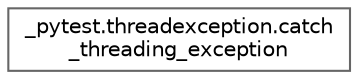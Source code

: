 digraph "Graphical Class Hierarchy"
{
 // LATEX_PDF_SIZE
  bgcolor="transparent";
  edge [fontname=Helvetica,fontsize=10,labelfontname=Helvetica,labelfontsize=10];
  node [fontname=Helvetica,fontsize=10,shape=box,height=0.2,width=0.4];
  rankdir="LR";
  Node0 [id="Node000000",label="_pytest.threadexception.catch\l_threading_exception",height=0.2,width=0.4,color="grey40", fillcolor="white", style="filled",URL="$class__pytest_1_1threadexception_1_1catch__threading__exception.html",tooltip=" "];
}

